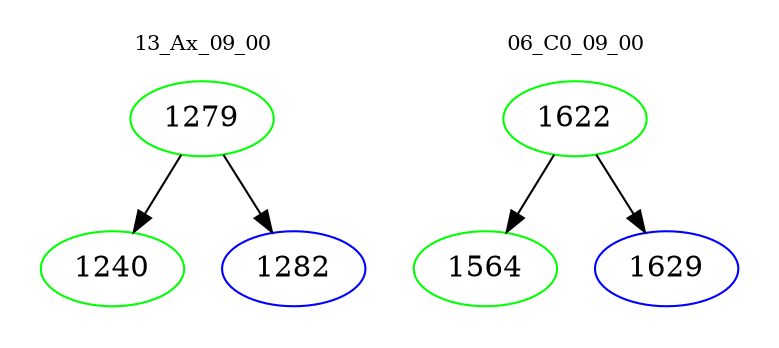 digraph{
subgraph cluster_0 {
color = white
label = "13_Ax_09_00";
fontsize=10;
T0_1279 [label="1279", color="green"]
T0_1279 -> T0_1240 [color="black"]
T0_1240 [label="1240", color="green"]
T0_1279 -> T0_1282 [color="black"]
T0_1282 [label="1282", color="blue"]
}
subgraph cluster_1 {
color = white
label = "06_C0_09_00";
fontsize=10;
T1_1622 [label="1622", color="green"]
T1_1622 -> T1_1564 [color="black"]
T1_1564 [label="1564", color="green"]
T1_1622 -> T1_1629 [color="black"]
T1_1629 [label="1629", color="blue"]
}
}
